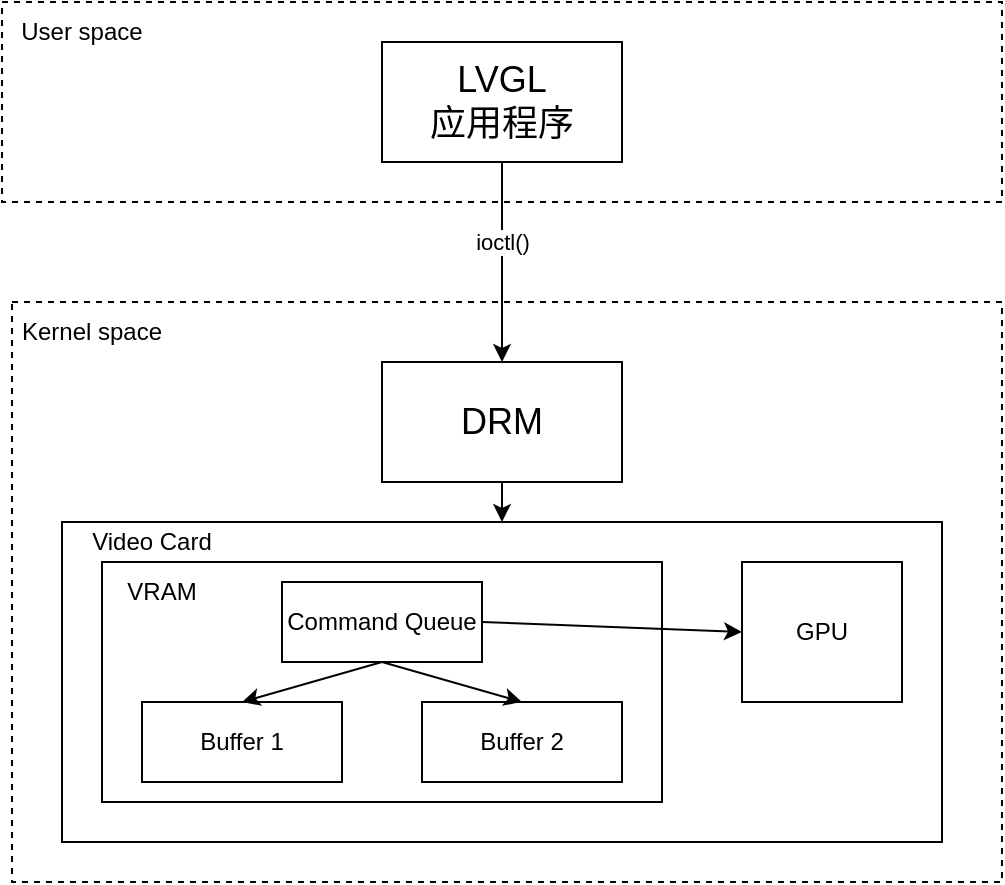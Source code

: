 <mxfile version="22.1.18" type="device">
  <diagram name="第 1 页" id="yWCywKtdBzBE1xOgafRl">
    <mxGraphModel dx="842" dy="568" grid="1" gridSize="10" guides="1" tooltips="1" connect="1" arrows="1" fold="1" page="1" pageScale="1" pageWidth="827" pageHeight="1169" math="0" shadow="0">
      <root>
        <mxCell id="0" />
        <mxCell id="1" parent="0" />
        <mxCell id="Itk4XdugFS_QrjFvpVyP-22" value="" style="rounded=0;whiteSpace=wrap;html=1;dashed=1;" vertex="1" parent="1">
          <mxGeometry x="135" y="250" width="495" height="290" as="geometry" />
        </mxCell>
        <mxCell id="Itk4XdugFS_QrjFvpVyP-6" value="" style="rounded=0;whiteSpace=wrap;html=1;dashed=1;" vertex="1" parent="1">
          <mxGeometry x="130" y="100" width="500" height="100" as="geometry" />
        </mxCell>
        <mxCell id="Itk4XdugFS_QrjFvpVyP-1" value="&lt;font style=&quot;font-size: 18px;&quot;&gt;LVGL&lt;br&gt;应用程序&lt;/font&gt;" style="rounded=0;whiteSpace=wrap;html=1;" vertex="1" parent="1">
          <mxGeometry x="320" y="120" width="120" height="60" as="geometry" />
        </mxCell>
        <mxCell id="Itk4XdugFS_QrjFvpVyP-3" value="&lt;span style=&quot;font-size: 18px;&quot;&gt;DRM&lt;/span&gt;" style="rounded=0;whiteSpace=wrap;html=1;" vertex="1" parent="1">
          <mxGeometry x="320" y="280" width="120" height="60" as="geometry" />
        </mxCell>
        <mxCell id="Itk4XdugFS_QrjFvpVyP-4" value="" style="endArrow=classic;html=1;rounded=0;exitX=0.5;exitY=1;exitDx=0;exitDy=0;entryX=0.5;entryY=0;entryDx=0;entryDy=0;" edge="1" parent="1" source="Itk4XdugFS_QrjFvpVyP-1" target="Itk4XdugFS_QrjFvpVyP-3">
          <mxGeometry width="50" height="50" relative="1" as="geometry">
            <mxPoint x="360" y="230" as="sourcePoint" />
            <mxPoint x="410" y="180" as="targetPoint" />
          </mxGeometry>
        </mxCell>
        <mxCell id="Itk4XdugFS_QrjFvpVyP-5" value="ioctl()" style="edgeLabel;html=1;align=center;verticalAlign=middle;resizable=0;points=[];" vertex="1" connectable="0" parent="Itk4XdugFS_QrjFvpVyP-4">
          <mxGeometry x="-0.1" relative="1" as="geometry">
            <mxPoint y="-5" as="offset" />
          </mxGeometry>
        </mxCell>
        <mxCell id="Itk4XdugFS_QrjFvpVyP-7" value="" style="rounded=0;whiteSpace=wrap;html=1;" vertex="1" parent="1">
          <mxGeometry x="160" y="360" width="440" height="160" as="geometry" />
        </mxCell>
        <mxCell id="Itk4XdugFS_QrjFvpVyP-8" value="" style="rounded=0;whiteSpace=wrap;html=1;" vertex="1" parent="1">
          <mxGeometry x="180" y="380" width="280" height="120" as="geometry" />
        </mxCell>
        <mxCell id="Itk4XdugFS_QrjFvpVyP-9" value="Command Queue" style="rounded=0;whiteSpace=wrap;html=1;" vertex="1" parent="1">
          <mxGeometry x="270" y="390" width="100" height="40" as="geometry" />
        </mxCell>
        <mxCell id="Itk4XdugFS_QrjFvpVyP-10" value="Buffer 1" style="rounded=0;whiteSpace=wrap;html=1;" vertex="1" parent="1">
          <mxGeometry x="200" y="450" width="100" height="40" as="geometry" />
        </mxCell>
        <mxCell id="Itk4XdugFS_QrjFvpVyP-11" value="Buffer 2" style="rounded=0;whiteSpace=wrap;html=1;" vertex="1" parent="1">
          <mxGeometry x="340" y="450" width="100" height="40" as="geometry" />
        </mxCell>
        <mxCell id="Itk4XdugFS_QrjFvpVyP-12" value="GPU" style="rounded=0;whiteSpace=wrap;html=1;" vertex="1" parent="1">
          <mxGeometry x="500" y="380" width="80" height="70" as="geometry" />
        </mxCell>
        <mxCell id="Itk4XdugFS_QrjFvpVyP-13" value="" style="endArrow=classic;html=1;rounded=0;exitX=0.5;exitY=1;exitDx=0;exitDy=0;entryX=0.5;entryY=0;entryDx=0;entryDy=0;" edge="1" parent="1" source="Itk4XdugFS_QrjFvpVyP-9" target="Itk4XdugFS_QrjFvpVyP-10">
          <mxGeometry width="50" height="50" relative="1" as="geometry">
            <mxPoint x="280" y="480" as="sourcePoint" />
            <mxPoint x="330" y="430" as="targetPoint" />
          </mxGeometry>
        </mxCell>
        <mxCell id="Itk4XdugFS_QrjFvpVyP-14" value="" style="endArrow=classic;html=1;rounded=0;entryX=0.5;entryY=0;entryDx=0;entryDy=0;exitX=0.5;exitY=1;exitDx=0;exitDy=0;" edge="1" parent="1" source="Itk4XdugFS_QrjFvpVyP-9" target="Itk4XdugFS_QrjFvpVyP-11">
          <mxGeometry width="50" height="50" relative="1" as="geometry">
            <mxPoint x="280" y="410" as="sourcePoint" />
            <mxPoint x="330" y="360" as="targetPoint" />
          </mxGeometry>
        </mxCell>
        <mxCell id="Itk4XdugFS_QrjFvpVyP-15" value="" style="endArrow=classic;html=1;rounded=0;entryX=0;entryY=0.5;entryDx=0;entryDy=0;exitX=1;exitY=0.5;exitDx=0;exitDy=0;" edge="1" parent="1" source="Itk4XdugFS_QrjFvpVyP-9" target="Itk4XdugFS_QrjFvpVyP-12">
          <mxGeometry width="50" height="50" relative="1" as="geometry">
            <mxPoint x="380" y="410" as="sourcePoint" />
            <mxPoint x="430" y="360" as="targetPoint" />
          </mxGeometry>
        </mxCell>
        <mxCell id="Itk4XdugFS_QrjFvpVyP-16" value="VRAM" style="text;html=1;strokeColor=none;fillColor=none;align=center;verticalAlign=middle;whiteSpace=wrap;rounded=0;" vertex="1" parent="1">
          <mxGeometry x="180" y="380" width="60" height="30" as="geometry" />
        </mxCell>
        <mxCell id="Itk4XdugFS_QrjFvpVyP-17" value="Video Card" style="text;html=1;strokeColor=none;fillColor=none;align=center;verticalAlign=middle;whiteSpace=wrap;rounded=0;" vertex="1" parent="1">
          <mxGeometry x="160" y="360" width="90" height="20" as="geometry" />
        </mxCell>
        <mxCell id="Itk4XdugFS_QrjFvpVyP-21" value="" style="endArrow=classic;html=1;rounded=0;entryX=0.5;entryY=0;entryDx=0;entryDy=0;exitX=0.5;exitY=1;exitDx=0;exitDy=0;" edge="1" parent="1" source="Itk4XdugFS_QrjFvpVyP-3" target="Itk4XdugFS_QrjFvpVyP-7">
          <mxGeometry width="50" height="50" relative="1" as="geometry">
            <mxPoint x="360" y="390" as="sourcePoint" />
            <mxPoint x="410" y="340" as="targetPoint" />
          </mxGeometry>
        </mxCell>
        <mxCell id="Itk4XdugFS_QrjFvpVyP-23" value="User space" style="text;html=1;strokeColor=none;fillColor=none;align=center;verticalAlign=middle;whiteSpace=wrap;rounded=0;" vertex="1" parent="1">
          <mxGeometry x="130" y="100" width="80" height="30" as="geometry" />
        </mxCell>
        <mxCell id="Itk4XdugFS_QrjFvpVyP-24" value="Kernel space" style="text;html=1;strokeColor=none;fillColor=none;align=center;verticalAlign=middle;whiteSpace=wrap;rounded=0;" vertex="1" parent="1">
          <mxGeometry x="135" y="250" width="80" height="30" as="geometry" />
        </mxCell>
      </root>
    </mxGraphModel>
  </diagram>
</mxfile>
